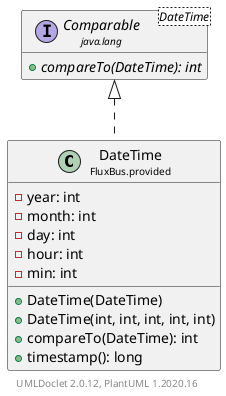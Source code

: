 @startuml
    set namespaceSeparator none
    hide empty fields
    hide empty methods

    class "<size:14>DateTime\n<size:10>FluxBus.provided" as FluxBus.provided.DateTime [[DateTime.html]] {
        -year: int
        -month: int
        -day: int
        -hour: int
        -min: int
        +DateTime(DateTime)
        +DateTime(int, int, int, int, int)
        +compareTo(DateTime): int
        +timestamp(): long
    }

    interface "<size:14>Comparable\n<size:10>java.lang" as java.lang.Comparable<DateTime> {
        {abstract} +compareTo(DateTime): int
    }

    java.lang.Comparable <|.. FluxBus.provided.DateTime

    center footer UMLDoclet 2.0.12, PlantUML 1.2020.16
@enduml
